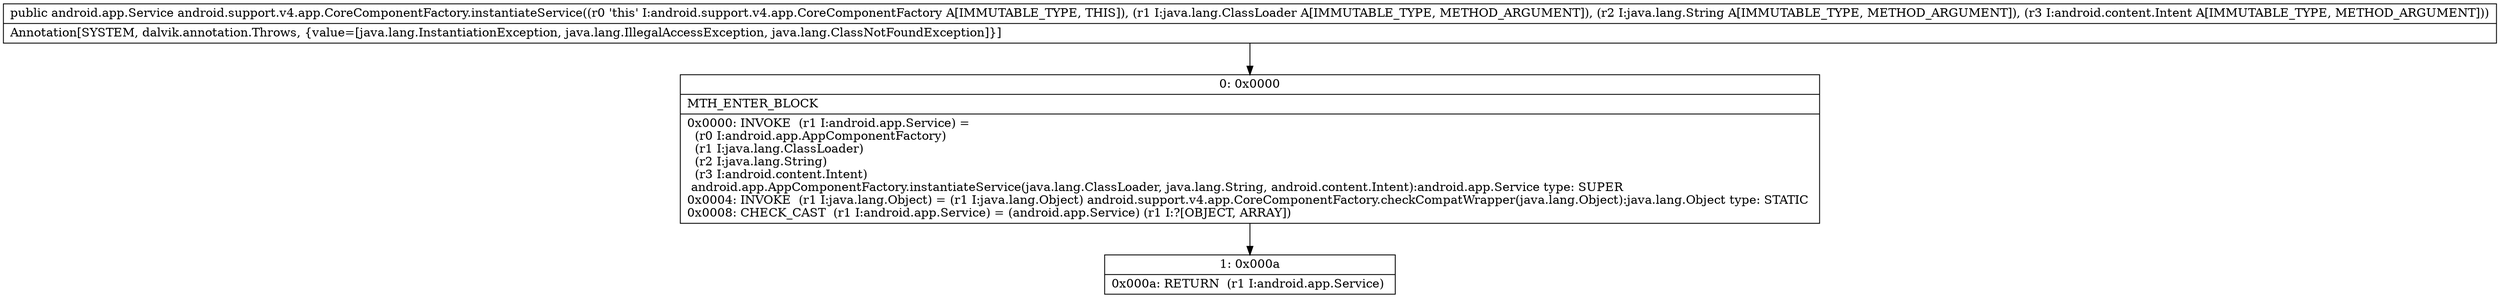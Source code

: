 digraph "CFG forandroid.support.v4.app.CoreComponentFactory.instantiateService(Ljava\/lang\/ClassLoader;Ljava\/lang\/String;Landroid\/content\/Intent;)Landroid\/app\/Service;" {
Node_0 [shape=record,label="{0\:\ 0x0000|MTH_ENTER_BLOCK\l|0x0000: INVOKE  (r1 I:android.app.Service) = \l  (r0 I:android.app.AppComponentFactory)\l  (r1 I:java.lang.ClassLoader)\l  (r2 I:java.lang.String)\l  (r3 I:android.content.Intent)\l android.app.AppComponentFactory.instantiateService(java.lang.ClassLoader, java.lang.String, android.content.Intent):android.app.Service type: SUPER \l0x0004: INVOKE  (r1 I:java.lang.Object) = (r1 I:java.lang.Object) android.support.v4.app.CoreComponentFactory.checkCompatWrapper(java.lang.Object):java.lang.Object type: STATIC \l0x0008: CHECK_CAST  (r1 I:android.app.Service) = (android.app.Service) (r1 I:?[OBJECT, ARRAY]) \l}"];
Node_1 [shape=record,label="{1\:\ 0x000a|0x000a: RETURN  (r1 I:android.app.Service) \l}"];
MethodNode[shape=record,label="{public android.app.Service android.support.v4.app.CoreComponentFactory.instantiateService((r0 'this' I:android.support.v4.app.CoreComponentFactory A[IMMUTABLE_TYPE, THIS]), (r1 I:java.lang.ClassLoader A[IMMUTABLE_TYPE, METHOD_ARGUMENT]), (r2 I:java.lang.String A[IMMUTABLE_TYPE, METHOD_ARGUMENT]), (r3 I:android.content.Intent A[IMMUTABLE_TYPE, METHOD_ARGUMENT]))  | Annotation[SYSTEM, dalvik.annotation.Throws, \{value=[java.lang.InstantiationException, java.lang.IllegalAccessException, java.lang.ClassNotFoundException]\}]\l}"];
MethodNode -> Node_0;
Node_0 -> Node_1;
}

